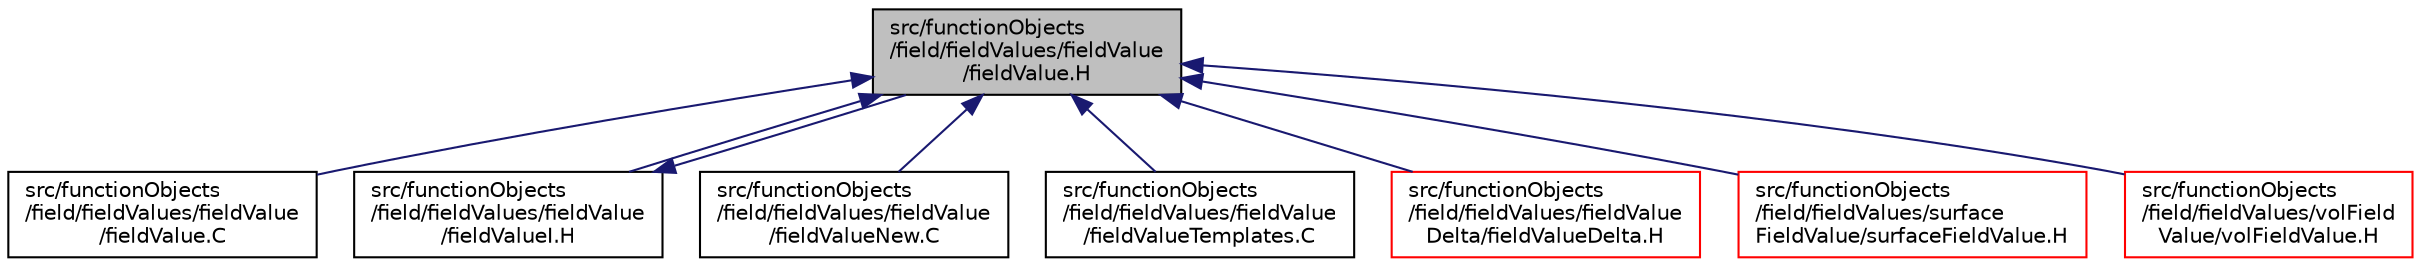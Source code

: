 digraph "src/functionObjects/field/fieldValues/fieldValue/fieldValue.H"
{
  bgcolor="transparent";
  edge [fontname="Helvetica",fontsize="10",labelfontname="Helvetica",labelfontsize="10"];
  node [fontname="Helvetica",fontsize="10",shape=record];
  Node293 [label="src/functionObjects\l/field/fieldValues/fieldValue\l/fieldValue.H",height=0.2,width=0.4,color="black", fillcolor="grey75", style="filled", fontcolor="black"];
  Node293 -> Node294 [dir="back",color="midnightblue",fontsize="10",style="solid",fontname="Helvetica"];
  Node294 [label="src/functionObjects\l/field/fieldValues/fieldValue\l/fieldValue.C",height=0.2,width=0.4,color="black",URL="$a04625.html"];
  Node293 -> Node295 [dir="back",color="midnightblue",fontsize="10",style="solid",fontname="Helvetica"];
  Node295 [label="src/functionObjects\l/field/fieldValues/fieldValue\l/fieldValueI.H",height=0.2,width=0.4,color="black",URL="$a04631.html"];
  Node295 -> Node293 [dir="back",color="midnightblue",fontsize="10",style="solid",fontname="Helvetica"];
  Node293 -> Node296 [dir="back",color="midnightblue",fontsize="10",style="solid",fontname="Helvetica"];
  Node296 [label="src/functionObjects\l/field/fieldValues/fieldValue\l/fieldValueNew.C",height=0.2,width=0.4,color="black",URL="$a04634.html"];
  Node293 -> Node297 [dir="back",color="midnightblue",fontsize="10",style="solid",fontname="Helvetica"];
  Node297 [label="src/functionObjects\l/field/fieldValues/fieldValue\l/fieldValueTemplates.C",height=0.2,width=0.4,color="black",URL="$a04637.html"];
  Node293 -> Node298 [dir="back",color="midnightblue",fontsize="10",style="solid",fontname="Helvetica"];
  Node298 [label="src/functionObjects\l/field/fieldValues/fieldValue\lDelta/fieldValueDelta.H",height=0.2,width=0.4,color="red",URL="$a04643.html"];
  Node293 -> Node300 [dir="back",color="midnightblue",fontsize="10",style="solid",fontname="Helvetica"];
  Node300 [label="src/functionObjects\l/field/fieldValues/surface\lFieldValue/surfaceFieldValue.H",height=0.2,width=0.4,color="red",URL="$a04652.html"];
  Node293 -> Node304 [dir="back",color="midnightblue",fontsize="10",style="solid",fontname="Helvetica"];
  Node304 [label="src/functionObjects\l/field/fieldValues/volField\lValue/volFieldValue.H",height=0.2,width=0.4,color="red",URL="$a04664.html"];
}
